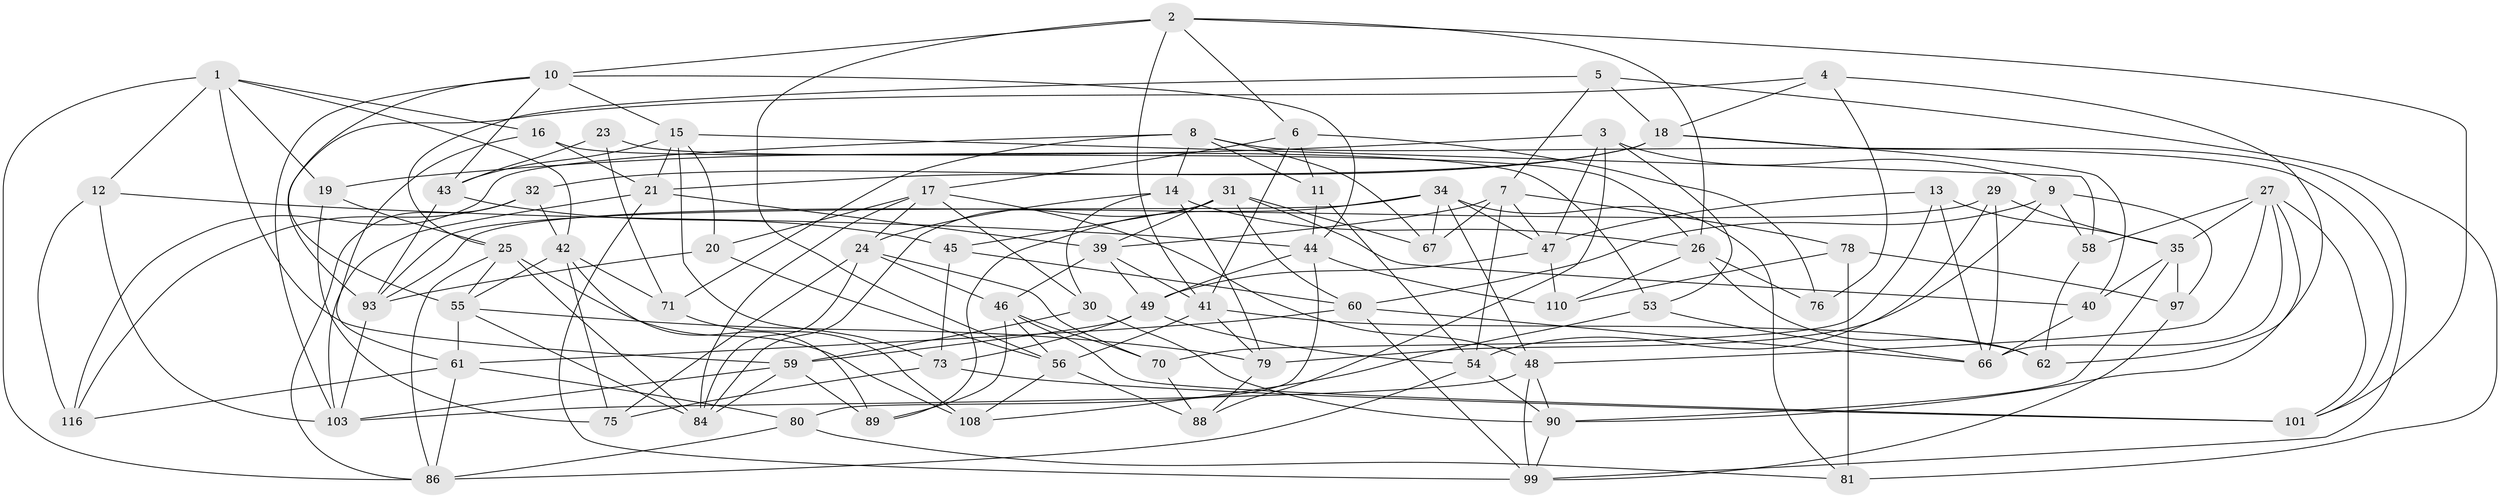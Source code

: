 // Generated by graph-tools (version 1.1) at 2025/24/03/03/25 07:24:28]
// undirected, 76 vertices, 192 edges
graph export_dot {
graph [start="1"]
  node [color=gray90,style=filled];
  1 [super="+22"];
  2 [super="+69"];
  3 [super="+38"];
  4;
  5;
  6 [super="+102"];
  7 [super="+91"];
  8 [super="+87"];
  9 [super="+92"];
  10 [super="+64"];
  11;
  12;
  13;
  14 [super="+52"];
  15 [super="+74"];
  16;
  17 [super="+33"];
  18 [super="+28"];
  19;
  20;
  21 [super="+117"];
  23;
  24 [super="+121"];
  25 [super="+83"];
  26 [super="+37"];
  27 [super="+36"];
  29;
  30;
  31 [super="+98"];
  32;
  34 [super="+113"];
  35 [super="+104"];
  39 [super="+85"];
  40;
  41 [super="+50"];
  42 [super="+95"];
  43 [super="+63"];
  44 [super="+100"];
  45;
  46 [super="+51"];
  47 [super="+114"];
  48 [super="+65"];
  49 [super="+77"];
  53;
  54 [super="+68"];
  55 [super="+57"];
  56 [super="+72"];
  58;
  59 [super="+107"];
  60 [super="+96"];
  61 [super="+82"];
  62;
  66 [super="+109"];
  67;
  70;
  71;
  73 [super="+118"];
  75;
  76;
  78;
  79 [super="+112"];
  80;
  81;
  84 [super="+119"];
  86 [super="+106"];
  88;
  89;
  90 [super="+94"];
  93 [super="+111"];
  97;
  99 [super="+115"];
  101 [super="+105"];
  103 [super="+120"];
  108;
  110;
  116;
  1 -- 19;
  1 -- 86;
  1 -- 42;
  1 -- 16;
  1 -- 12;
  1 -- 59;
  2 -- 101;
  2 -- 6;
  2 -- 41;
  2 -- 56;
  2 -- 10;
  2 -- 26;
  3 -- 9 [weight=2];
  3 -- 53;
  3 -- 88;
  3 -- 19;
  3 -- 47;
  4 -- 62;
  4 -- 76;
  4 -- 18;
  4 -- 93;
  5 -- 7;
  5 -- 18;
  5 -- 25;
  5 -- 81;
  6 -- 11;
  6 -- 76 [weight=2];
  6 -- 41;
  6 -- 17;
  7 -- 67;
  7 -- 54;
  7 -- 39;
  7 -- 78;
  7 -- 47;
  8 -- 116;
  8 -- 67;
  8 -- 71;
  8 -- 11;
  8 -- 101;
  8 -- 14;
  9 -- 97;
  9 -- 79;
  9 -- 58;
  9 -- 60;
  10 -- 15;
  10 -- 44;
  10 -- 55;
  10 -- 43;
  10 -- 103;
  11 -- 54;
  11 -- 44;
  12 -- 116;
  12 -- 44;
  12 -- 103;
  13 -- 70;
  13 -- 47;
  13 -- 66;
  13 -- 35;
  14 -- 24;
  14 -- 30;
  14 -- 79 [weight=2];
  14 -- 26;
  15 -- 58;
  15 -- 20;
  15 -- 43;
  15 -- 21;
  15 -- 73;
  16 -- 21;
  16 -- 53;
  16 -- 61;
  17 -- 24;
  17 -- 48;
  17 -- 20;
  17 -- 30;
  17 -- 84;
  18 -- 32;
  18 -- 40;
  18 -- 21;
  18 -- 99;
  19 -- 25;
  19 -- 75;
  20 -- 93;
  20 -- 56;
  21 -- 103;
  21 -- 39;
  21 -- 99;
  23 -- 43 [weight=2];
  23 -- 26;
  23 -- 71;
  24 -- 84;
  24 -- 70;
  24 -- 75;
  24 -- 46;
  25 -- 84;
  25 -- 108;
  25 -- 86;
  25 -- 55;
  26 -- 76;
  26 -- 62;
  26 -- 110;
  27 -- 58;
  27 -- 35;
  27 -- 101;
  27 -- 48;
  27 -- 66;
  27 -- 90;
  29 -- 35;
  29 -- 54;
  29 -- 66;
  29 -- 93;
  30 -- 90;
  30 -- 59;
  31 -- 40;
  31 -- 39;
  31 -- 67;
  31 -- 84;
  31 -- 45;
  31 -- 60;
  32 -- 116;
  32 -- 42;
  32 -- 86;
  34 -- 67;
  34 -- 89;
  34 -- 81;
  34 -- 47;
  34 -- 93;
  34 -- 48;
  35 -- 90;
  35 -- 40;
  35 -- 97;
  39 -- 41;
  39 -- 46;
  39 -- 49;
  40 -- 66;
  41 -- 56;
  41 -- 62;
  41 -- 79;
  42 -- 75;
  42 -- 55;
  42 -- 89;
  42 -- 71;
  43 -- 45;
  43 -- 93;
  44 -- 110;
  44 -- 80;
  44 -- 49;
  45 -- 60;
  45 -- 73;
  46 -- 70;
  46 -- 56;
  46 -- 89;
  46 -- 101;
  47 -- 49;
  47 -- 110;
  48 -- 90;
  48 -- 99;
  48 -- 103;
  49 -- 73;
  49 -- 54;
  49 -- 59;
  53 -- 108;
  53 -- 66;
  54 -- 90;
  54 -- 86;
  55 -- 79;
  55 -- 84;
  55 -- 61;
  56 -- 88;
  56 -- 108;
  58 -- 62;
  59 -- 89;
  59 -- 84;
  59 -- 103;
  60 -- 66;
  60 -- 99;
  60 -- 61;
  61 -- 116;
  61 -- 86;
  61 -- 80;
  70 -- 88;
  71 -- 108;
  73 -- 101 [weight=2];
  73 -- 75;
  78 -- 81;
  78 -- 97;
  78 -- 110;
  79 -- 88;
  80 -- 86;
  80 -- 81;
  90 -- 99;
  93 -- 103;
  97 -- 99;
}
